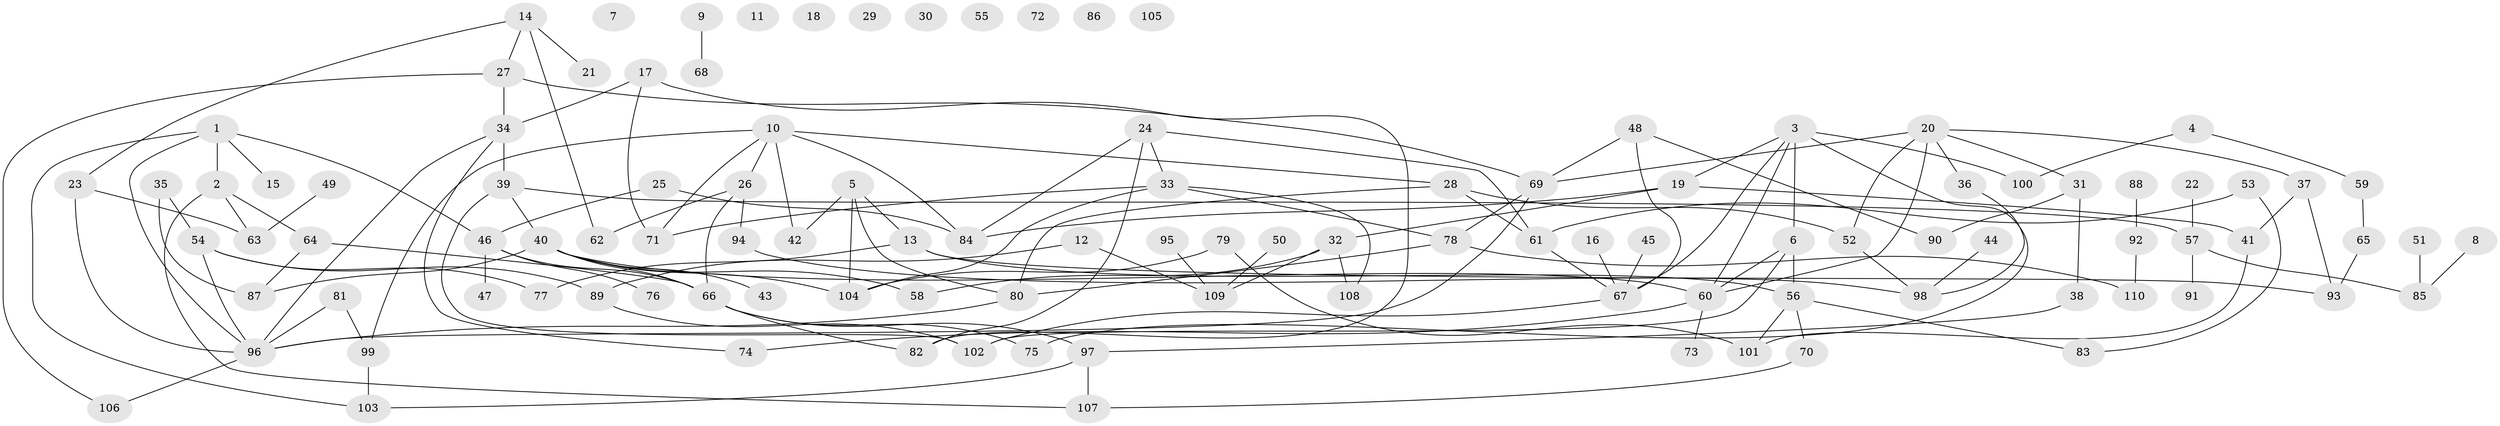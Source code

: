 // Generated by graph-tools (version 1.1) at 2025/33/03/09/25 02:33:42]
// undirected, 110 vertices, 151 edges
graph export_dot {
graph [start="1"]
  node [color=gray90,style=filled];
  1;
  2;
  3;
  4;
  5;
  6;
  7;
  8;
  9;
  10;
  11;
  12;
  13;
  14;
  15;
  16;
  17;
  18;
  19;
  20;
  21;
  22;
  23;
  24;
  25;
  26;
  27;
  28;
  29;
  30;
  31;
  32;
  33;
  34;
  35;
  36;
  37;
  38;
  39;
  40;
  41;
  42;
  43;
  44;
  45;
  46;
  47;
  48;
  49;
  50;
  51;
  52;
  53;
  54;
  55;
  56;
  57;
  58;
  59;
  60;
  61;
  62;
  63;
  64;
  65;
  66;
  67;
  68;
  69;
  70;
  71;
  72;
  73;
  74;
  75;
  76;
  77;
  78;
  79;
  80;
  81;
  82;
  83;
  84;
  85;
  86;
  87;
  88;
  89;
  90;
  91;
  92;
  93;
  94;
  95;
  96;
  97;
  98;
  99;
  100;
  101;
  102;
  103;
  104;
  105;
  106;
  107;
  108;
  109;
  110;
  1 -- 2;
  1 -- 15;
  1 -- 46;
  1 -- 96;
  1 -- 103;
  2 -- 63;
  2 -- 64;
  2 -- 107;
  3 -- 6;
  3 -- 19;
  3 -- 60;
  3 -- 67;
  3 -- 75;
  3 -- 100;
  4 -- 59;
  4 -- 100;
  5 -- 13;
  5 -- 42;
  5 -- 80;
  5 -- 104;
  6 -- 56;
  6 -- 60;
  6 -- 102;
  8 -- 85;
  9 -- 68;
  10 -- 26;
  10 -- 28;
  10 -- 42;
  10 -- 71;
  10 -- 84;
  10 -- 99;
  12 -- 89;
  12 -- 109;
  13 -- 56;
  13 -- 77;
  13 -- 93;
  14 -- 21;
  14 -- 23;
  14 -- 27;
  14 -- 62;
  16 -- 67;
  17 -- 34;
  17 -- 71;
  17 -- 82;
  19 -- 32;
  19 -- 41;
  19 -- 84;
  20 -- 31;
  20 -- 36;
  20 -- 37;
  20 -- 52;
  20 -- 60;
  20 -- 69;
  22 -- 57;
  23 -- 63;
  23 -- 96;
  24 -- 33;
  24 -- 61;
  24 -- 82;
  24 -- 84;
  25 -- 46;
  25 -- 84;
  26 -- 62;
  26 -- 66;
  26 -- 94;
  27 -- 34;
  27 -- 69;
  27 -- 106;
  28 -- 52;
  28 -- 61;
  28 -- 80;
  31 -- 38;
  31 -- 90;
  32 -- 58;
  32 -- 108;
  32 -- 109;
  33 -- 71;
  33 -- 78;
  33 -- 104;
  33 -- 108;
  34 -- 39;
  34 -- 74;
  34 -- 96;
  35 -- 54;
  35 -- 87;
  36 -- 98;
  37 -- 41;
  37 -- 93;
  38 -- 97;
  39 -- 40;
  39 -- 57;
  39 -- 102;
  40 -- 43;
  40 -- 58;
  40 -- 60;
  40 -- 66;
  40 -- 87;
  40 -- 104;
  41 -- 101;
  44 -- 98;
  45 -- 67;
  46 -- 47;
  46 -- 66;
  46 -- 76;
  48 -- 67;
  48 -- 69;
  48 -- 90;
  49 -- 63;
  50 -- 109;
  51 -- 85;
  52 -- 98;
  53 -- 61;
  53 -- 83;
  54 -- 77;
  54 -- 89;
  54 -- 96;
  56 -- 70;
  56 -- 83;
  56 -- 101;
  57 -- 85;
  57 -- 91;
  59 -- 65;
  60 -- 73;
  60 -- 74;
  61 -- 67;
  64 -- 66;
  64 -- 87;
  65 -- 93;
  66 -- 75;
  66 -- 82;
  66 -- 97;
  67 -- 102;
  69 -- 78;
  69 -- 96;
  70 -- 107;
  78 -- 80;
  78 -- 110;
  79 -- 101;
  79 -- 104;
  80 -- 96;
  81 -- 96;
  81 -- 99;
  88 -- 92;
  89 -- 102;
  92 -- 110;
  94 -- 98;
  95 -- 109;
  96 -- 106;
  97 -- 103;
  97 -- 107;
  99 -- 103;
}
